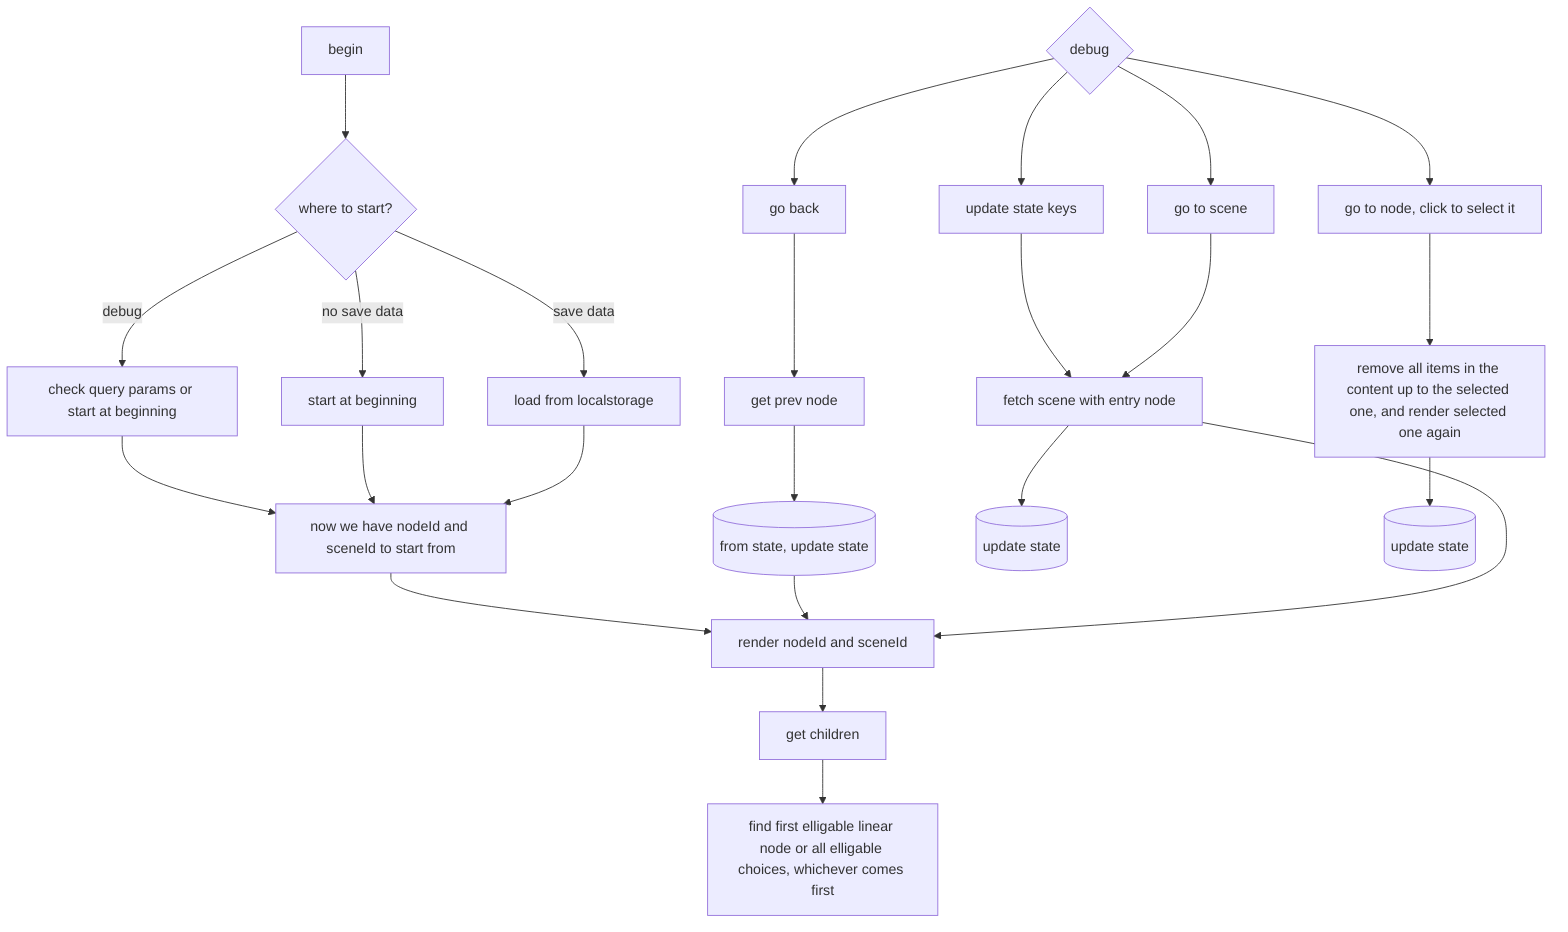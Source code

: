 flowchart TD
    a[begin]
    --> b{where to start?}

    b -- debug--> c[check query params or start at beginning]

    b --no save data--> d[start at beginning]

    b --save data--> e[load from localstorage]

    c & d & e --> f[now we have nodeId and sceneId to start from] --> g[render nodeId and sceneId]

    da{debug}

    da --> db[update state keys] --> di[(state)]
    da --> dd[go back] --> dg[get prev node] --> dh[(from state, update state)] --> g
    da --> dc[go to scene] --> di[fetch scene with entry node] --> df[(update state)] & g
    da --> de[go to node, click to select it] --> dj[remove all items in the content up to the selected one, and render selected one again] --> dk[(update state)]



    g --> h[get children] --> i[find first elligable linear node or all elligable choices, whichever comes first]

    %% events should be things YOU can do as the user
    %% I can controller everything else